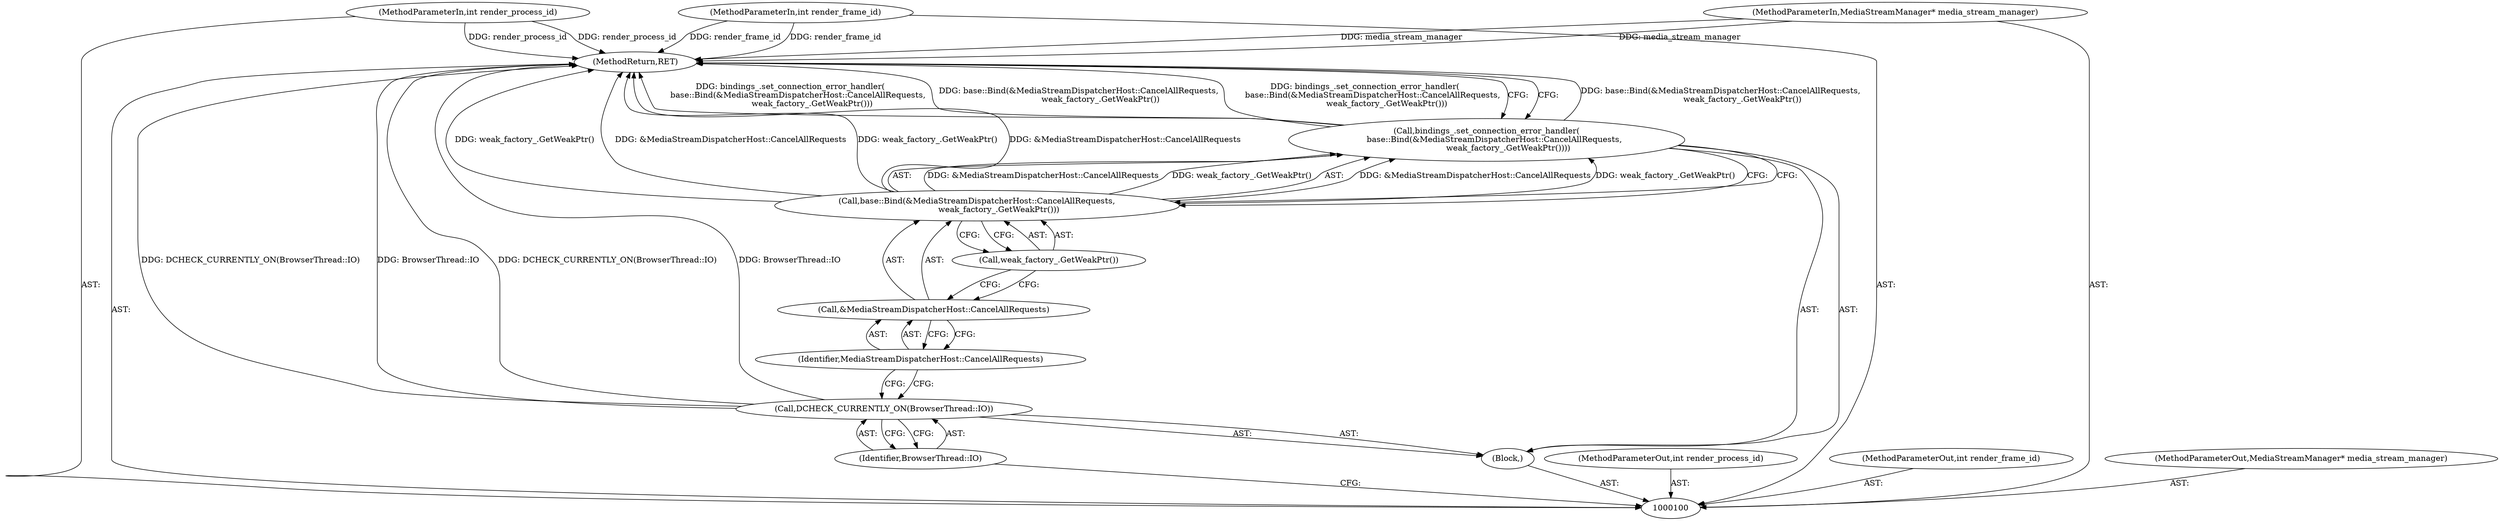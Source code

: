 digraph "1_Chrome_971548cdca2d4c0a6fedd3db0c94372c2a27eac3_6" {
"1000112" [label="(MethodReturn,RET)"];
"1000104" [label="(Block,)"];
"1000106" [label="(Identifier,BrowserThread::IO)"];
"1000105" [label="(Call,DCHECK_CURRENTLY_ON(BrowserThread::IO))"];
"1000107" [label="(Call,bindings_.set_connection_error_handler(\n      base::Bind(&MediaStreamDispatcherHost::CancelAllRequests,\n                 weak_factory_.GetWeakPtr())))"];
"1000109" [label="(Call,&MediaStreamDispatcherHost::CancelAllRequests)"];
"1000110" [label="(Identifier,MediaStreamDispatcherHost::CancelAllRequests)"];
"1000108" [label="(Call,base::Bind(&MediaStreamDispatcherHost::CancelAllRequests,\n                 weak_factory_.GetWeakPtr()))"];
"1000111" [label="(Call,weak_factory_.GetWeakPtr())"];
"1000101" [label="(MethodParameterIn,int render_process_id)"];
"1000138" [label="(MethodParameterOut,int render_process_id)"];
"1000102" [label="(MethodParameterIn,int render_frame_id)"];
"1000139" [label="(MethodParameterOut,int render_frame_id)"];
"1000103" [label="(MethodParameterIn,MediaStreamManager* media_stream_manager)"];
"1000140" [label="(MethodParameterOut,MediaStreamManager* media_stream_manager)"];
"1000112" -> "1000100"  [label="AST: "];
"1000112" -> "1000107"  [label="CFG: "];
"1000107" -> "1000112"  [label="DDG: base::Bind(&MediaStreamDispatcherHost::CancelAllRequests,\n                 weak_factory_.GetWeakPtr())"];
"1000107" -> "1000112"  [label="DDG: bindings_.set_connection_error_handler(\n      base::Bind(&MediaStreamDispatcherHost::CancelAllRequests,\n                 weak_factory_.GetWeakPtr()))"];
"1000105" -> "1000112"  [label="DDG: DCHECK_CURRENTLY_ON(BrowserThread::IO)"];
"1000105" -> "1000112"  [label="DDG: BrowserThread::IO"];
"1000103" -> "1000112"  [label="DDG: media_stream_manager"];
"1000102" -> "1000112"  [label="DDG: render_frame_id"];
"1000101" -> "1000112"  [label="DDG: render_process_id"];
"1000108" -> "1000112"  [label="DDG: weak_factory_.GetWeakPtr()"];
"1000108" -> "1000112"  [label="DDG: &MediaStreamDispatcherHost::CancelAllRequests"];
"1000104" -> "1000100"  [label="AST: "];
"1000105" -> "1000104"  [label="AST: "];
"1000107" -> "1000104"  [label="AST: "];
"1000106" -> "1000105"  [label="AST: "];
"1000106" -> "1000100"  [label="CFG: "];
"1000105" -> "1000106"  [label="CFG: "];
"1000105" -> "1000104"  [label="AST: "];
"1000105" -> "1000106"  [label="CFG: "];
"1000106" -> "1000105"  [label="AST: "];
"1000110" -> "1000105"  [label="CFG: "];
"1000105" -> "1000112"  [label="DDG: DCHECK_CURRENTLY_ON(BrowserThread::IO)"];
"1000105" -> "1000112"  [label="DDG: BrowserThread::IO"];
"1000107" -> "1000104"  [label="AST: "];
"1000107" -> "1000108"  [label="CFG: "];
"1000108" -> "1000107"  [label="AST: "];
"1000112" -> "1000107"  [label="CFG: "];
"1000107" -> "1000112"  [label="DDG: base::Bind(&MediaStreamDispatcherHost::CancelAllRequests,\n                 weak_factory_.GetWeakPtr())"];
"1000107" -> "1000112"  [label="DDG: bindings_.set_connection_error_handler(\n      base::Bind(&MediaStreamDispatcherHost::CancelAllRequests,\n                 weak_factory_.GetWeakPtr()))"];
"1000108" -> "1000107"  [label="DDG: &MediaStreamDispatcherHost::CancelAllRequests"];
"1000108" -> "1000107"  [label="DDG: weak_factory_.GetWeakPtr()"];
"1000109" -> "1000108"  [label="AST: "];
"1000109" -> "1000110"  [label="CFG: "];
"1000110" -> "1000109"  [label="AST: "];
"1000111" -> "1000109"  [label="CFG: "];
"1000110" -> "1000109"  [label="AST: "];
"1000110" -> "1000105"  [label="CFG: "];
"1000109" -> "1000110"  [label="CFG: "];
"1000108" -> "1000107"  [label="AST: "];
"1000108" -> "1000111"  [label="CFG: "];
"1000109" -> "1000108"  [label="AST: "];
"1000111" -> "1000108"  [label="AST: "];
"1000107" -> "1000108"  [label="CFG: "];
"1000108" -> "1000112"  [label="DDG: weak_factory_.GetWeakPtr()"];
"1000108" -> "1000112"  [label="DDG: &MediaStreamDispatcherHost::CancelAllRequests"];
"1000108" -> "1000107"  [label="DDG: &MediaStreamDispatcherHost::CancelAllRequests"];
"1000108" -> "1000107"  [label="DDG: weak_factory_.GetWeakPtr()"];
"1000111" -> "1000108"  [label="AST: "];
"1000111" -> "1000109"  [label="CFG: "];
"1000108" -> "1000111"  [label="CFG: "];
"1000101" -> "1000100"  [label="AST: "];
"1000101" -> "1000112"  [label="DDG: render_process_id"];
"1000138" -> "1000100"  [label="AST: "];
"1000102" -> "1000100"  [label="AST: "];
"1000102" -> "1000112"  [label="DDG: render_frame_id"];
"1000139" -> "1000100"  [label="AST: "];
"1000103" -> "1000100"  [label="AST: "];
"1000103" -> "1000112"  [label="DDG: media_stream_manager"];
"1000140" -> "1000100"  [label="AST: "];
}
